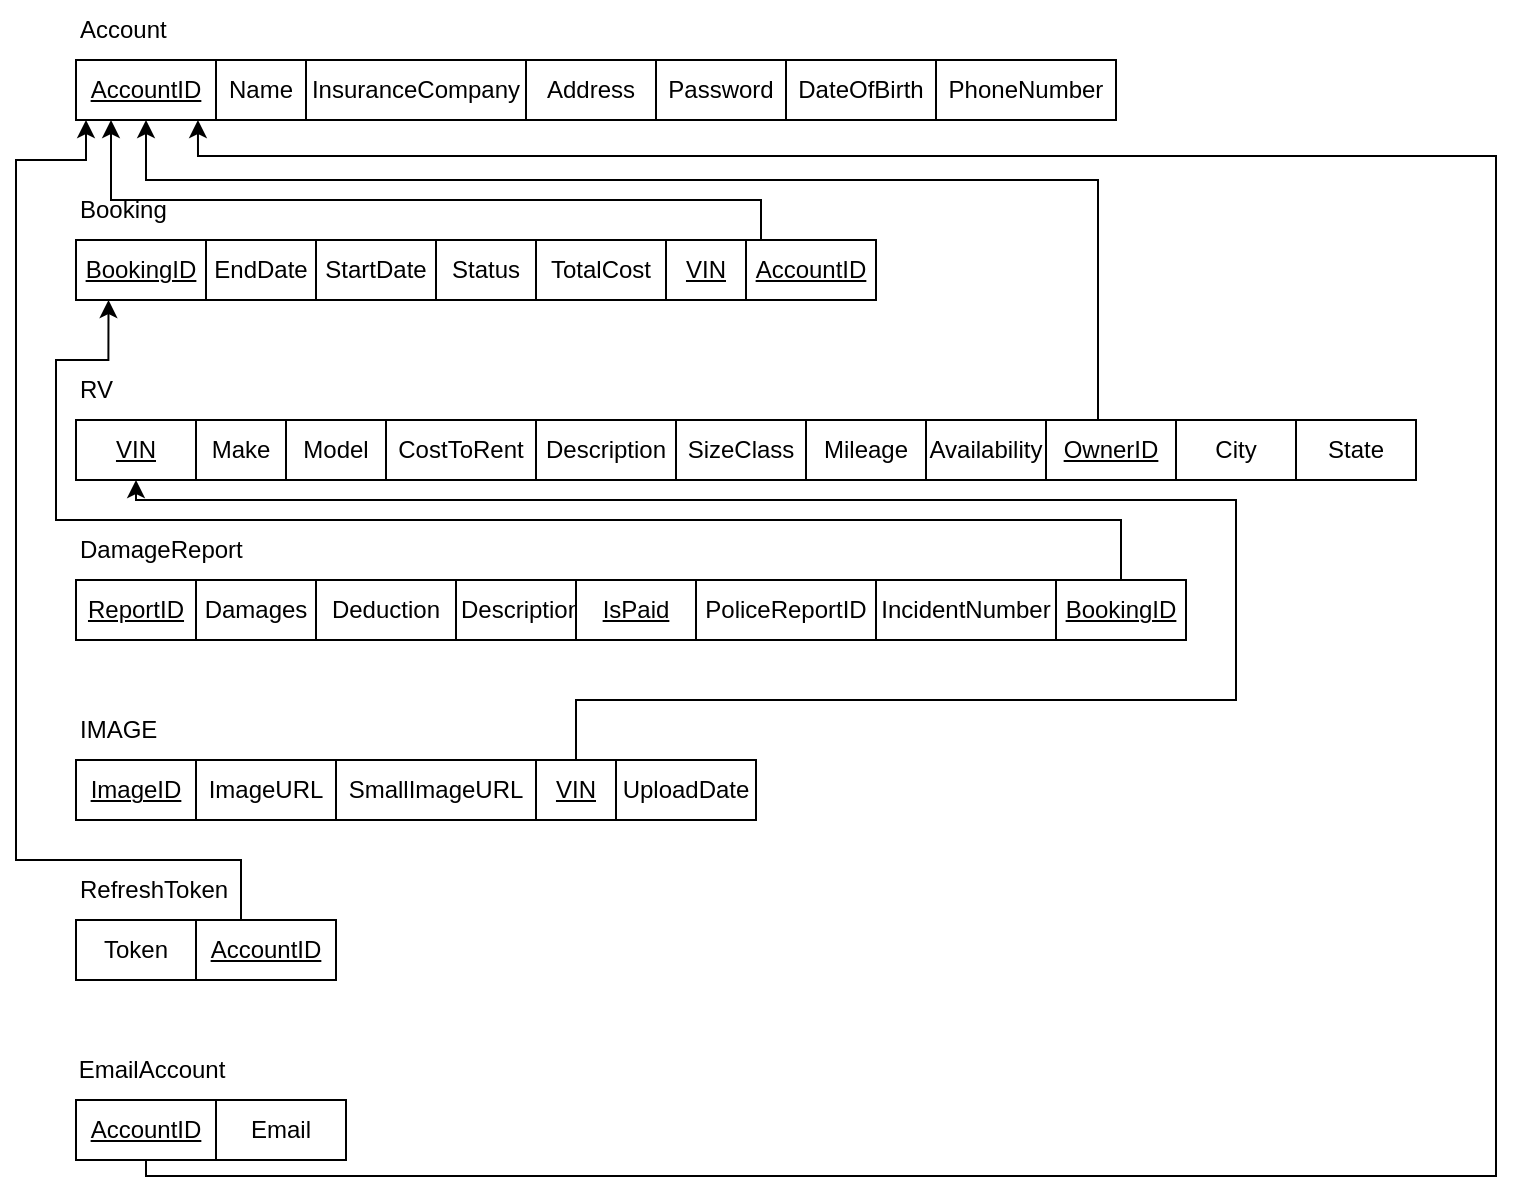 <mxfile version="27.0.9">
  <diagram id="R2lEEEUBdFMjLlhIrx00" name="Page-1">
    <mxGraphModel dx="1701" dy="898" grid="1" gridSize="10" guides="1" tooltips="1" connect="1" arrows="1" fold="1" page="1" pageScale="1" pageWidth="850" pageHeight="1100" math="0" shadow="0" extFonts="Permanent Marker^https://fonts.googleapis.com/css?family=Permanent+Marker">
      <root>
        <mxCell id="0" />
        <mxCell id="1" parent="0" />
        <mxCell id="UZMCwY883td22Gfu0i2W-1" value="&lt;u&gt;BookingID&lt;/u&gt;" style="rounded=0;whiteSpace=wrap;html=1;" vertex="1" parent="1">
          <mxGeometry x="50" y="150" width="65" height="30" as="geometry" />
        </mxCell>
        <mxCell id="UZMCwY883td22Gfu0i2W-2" value="EndDate" style="rounded=0;whiteSpace=wrap;html=1;" vertex="1" parent="1">
          <mxGeometry x="115" y="150" width="55" height="30" as="geometry" />
        </mxCell>
        <mxCell id="UZMCwY883td22Gfu0i2W-3" value="StartDate" style="rounded=0;whiteSpace=wrap;html=1;" vertex="1" parent="1">
          <mxGeometry x="170" y="150" width="60" height="30" as="geometry" />
        </mxCell>
        <mxCell id="UZMCwY883td22Gfu0i2W-4" value="Status" style="rounded=0;whiteSpace=wrap;html=1;" vertex="1" parent="1">
          <mxGeometry x="230" y="150" width="50" height="30" as="geometry" />
        </mxCell>
        <mxCell id="UZMCwY883td22Gfu0i2W-5" value="TotalCost" style="rounded=0;whiteSpace=wrap;html=1;" vertex="1" parent="1">
          <mxGeometry x="280" y="150" width="65" height="30" as="geometry" />
        </mxCell>
        <mxCell id="UZMCwY883td22Gfu0i2W-6" value="&lt;u&gt;VIN&lt;/u&gt;" style="rounded=0;whiteSpace=wrap;html=1;" vertex="1" parent="1">
          <mxGeometry x="345" y="150" width="40" height="30" as="geometry" />
        </mxCell>
        <mxCell id="UZMCwY883td22Gfu0i2W-7" value="Booking" style="text;html=1;align=left;verticalAlign=middle;resizable=0;points=[];autosize=1;strokeColor=none;fillColor=none;" vertex="1" parent="1">
          <mxGeometry x="50" y="120" width="70" height="30" as="geometry" />
        </mxCell>
        <mxCell id="UZMCwY883td22Gfu0i2W-8" style="edgeStyle=orthogonalEdgeStyle;rounded=0;orthogonalLoop=1;jettySize=auto;html=1;exitX=0.25;exitY=0;exitDx=0;exitDy=0;entryX=0.5;entryY=1;entryDx=0;entryDy=0;" edge="1" parent="1">
          <mxGeometry relative="1" as="geometry">
            <Array as="points">
              <mxPoint x="392.5" y="150" />
              <mxPoint x="392.5" y="130" />
              <mxPoint x="67.5" y="130" />
            </Array>
            <mxPoint x="383.75" y="150" as="sourcePoint" />
            <mxPoint x="67.5" y="90" as="targetPoint" />
          </mxGeometry>
        </mxCell>
        <mxCell id="UZMCwY883td22Gfu0i2W-9" value="&lt;u&gt;AccountID&lt;/u&gt;" style="rounded=0;whiteSpace=wrap;html=1;" vertex="1" parent="1">
          <mxGeometry x="385" y="150" width="65" height="30" as="geometry" />
        </mxCell>
        <mxCell id="UZMCwY883td22Gfu0i2W-10" value="&lt;u&gt;VIN&lt;/u&gt;" style="rounded=0;whiteSpace=wrap;html=1;" vertex="1" parent="1">
          <mxGeometry x="50" y="240" width="60" height="30" as="geometry" />
        </mxCell>
        <mxCell id="UZMCwY883td22Gfu0i2W-11" value="Make" style="rounded=0;whiteSpace=wrap;html=1;" vertex="1" parent="1">
          <mxGeometry x="110" y="240" width="45" height="30" as="geometry" />
        </mxCell>
        <mxCell id="UZMCwY883td22Gfu0i2W-12" value="Model" style="rounded=0;whiteSpace=wrap;html=1;" vertex="1" parent="1">
          <mxGeometry x="155" y="240" width="50" height="30" as="geometry" />
        </mxCell>
        <mxCell id="UZMCwY883td22Gfu0i2W-13" value="CostToRent" style="rounded=0;whiteSpace=wrap;html=1;" vertex="1" parent="1">
          <mxGeometry x="205" y="240" width="75" height="30" as="geometry" />
        </mxCell>
        <mxCell id="UZMCwY883td22Gfu0i2W-14" value="Description" style="rounded=0;whiteSpace=wrap;html=1;" vertex="1" parent="1">
          <mxGeometry x="280" y="240" width="70" height="30" as="geometry" />
        </mxCell>
        <mxCell id="UZMCwY883td22Gfu0i2W-15" value="SizeClass" style="rounded=0;whiteSpace=wrap;html=1;" vertex="1" parent="1">
          <mxGeometry x="350" y="240" width="65" height="30" as="geometry" />
        </mxCell>
        <mxCell id="UZMCwY883td22Gfu0i2W-16" value="RV" style="text;html=1;align=left;verticalAlign=middle;resizable=0;points=[];autosize=1;strokeColor=none;fillColor=none;" vertex="1" parent="1">
          <mxGeometry x="50" y="210" width="40" height="30" as="geometry" />
        </mxCell>
        <mxCell id="UZMCwY883td22Gfu0i2W-17" value="City" style="rounded=0;whiteSpace=wrap;html=1;" vertex="1" parent="1">
          <mxGeometry x="600" y="240" width="60" height="30" as="geometry" />
        </mxCell>
        <mxCell id="UZMCwY883td22Gfu0i2W-18" value="Mileage&lt;span style=&quot;color: rgba(0, 0, 0, 0); font-family: monospace; font-size: 0px; text-align: start; text-wrap-mode: nowrap;&quot;&gt;%3CmxGraphModel%3E%3Croot%3E%3CmxCell%20id%3D%220%22%2F%3E%3CmxCell%20id%3D%221%22%20parent%3D%220%22%2F%3E%3CmxCell%20id%3D%222%22%20value%3D%22Location%22%20style%3D%22rounded%3D0%3BwhiteSpace%3Dwrap%3Bhtml%3D1%3B%22%20vertex%3D%221%22%20parent%3D%221%22%3E%3CmxGeometry%20x%3D%22420%22%20y%3D%22450%22%20width%3D%2260%22%20height%3D%2230%22%20as%3D%22geometry%22%2F%3E%3C%2FmxCell%3E%3C%2Froot%3E%3C%2FmxGraphModel%3E&lt;/span&gt;" style="rounded=0;whiteSpace=wrap;html=1;" vertex="1" parent="1">
          <mxGeometry x="415" y="240" width="60" height="30" as="geometry" />
        </mxCell>
        <mxCell id="UZMCwY883td22Gfu0i2W-19" value="Availability" style="rounded=0;whiteSpace=wrap;html=1;" vertex="1" parent="1">
          <mxGeometry x="475" y="240" width="60" height="30" as="geometry" />
        </mxCell>
        <mxCell id="UZMCwY883td22Gfu0i2W-20" style="edgeStyle=orthogonalEdgeStyle;rounded=0;orthogonalLoop=1;jettySize=auto;html=1;entryX=0.5;entryY=1;entryDx=0;entryDy=0;" edge="1" parent="1" target="UZMCwY883td22Gfu0i2W-35">
          <mxGeometry relative="1" as="geometry">
            <Array as="points">
              <mxPoint x="561" y="240" />
              <mxPoint x="561" y="120" />
              <mxPoint x="85" y="120" />
            </Array>
            <mxPoint x="563.75" y="240" as="sourcePoint" />
            <mxPoint x="36.25" y="90" as="targetPoint" />
          </mxGeometry>
        </mxCell>
        <mxCell id="UZMCwY883td22Gfu0i2W-21" value="&lt;u&gt;OwnerID&lt;/u&gt;" style="rounded=0;whiteSpace=wrap;html=1;" vertex="1" parent="1">
          <mxGeometry x="535" y="240" width="65" height="30" as="geometry" />
        </mxCell>
        <mxCell id="UZMCwY883td22Gfu0i2W-22" value="&lt;u&gt;ImageID&lt;/u&gt;" style="rounded=0;whiteSpace=wrap;html=1;" vertex="1" parent="1">
          <mxGeometry x="50" y="410" width="60" height="30" as="geometry" />
        </mxCell>
        <mxCell id="UZMCwY883td22Gfu0i2W-23" value="IMAGE" style="text;html=1;align=left;verticalAlign=middle;resizable=0;points=[];autosize=1;strokeColor=none;fillColor=none;" vertex="1" parent="1">
          <mxGeometry x="50" y="380" width="60" height="30" as="geometry" />
        </mxCell>
        <mxCell id="UZMCwY883td22Gfu0i2W-24" value="ImageURL" style="rounded=0;whiteSpace=wrap;html=1;" vertex="1" parent="1">
          <mxGeometry x="110" y="410" width="70" height="30" as="geometry" />
        </mxCell>
        <mxCell id="UZMCwY883td22Gfu0i2W-25" value="SmallImageURL" style="rounded=0;whiteSpace=wrap;html=1;" vertex="1" parent="1">
          <mxGeometry x="180" y="410" width="100" height="30" as="geometry" />
        </mxCell>
        <mxCell id="UZMCwY883td22Gfu0i2W-26" value="UploadDate" style="rounded=0;whiteSpace=wrap;html=1;" vertex="1" parent="1">
          <mxGeometry x="320" y="410" width="70" height="30" as="geometry" />
        </mxCell>
        <mxCell id="UZMCwY883td22Gfu0i2W-27" style="edgeStyle=orthogonalEdgeStyle;rounded=0;orthogonalLoop=1;jettySize=auto;html=1;exitX=0.5;exitY=0;exitDx=0;exitDy=0;entryX=0.5;entryY=1;entryDx=0;entryDy=0;" edge="1" parent="1" source="UZMCwY883td22Gfu0i2W-28" target="UZMCwY883td22Gfu0i2W-10">
          <mxGeometry relative="1" as="geometry">
            <Array as="points">
              <mxPoint x="300" y="380" />
              <mxPoint x="630" y="380" />
              <mxPoint x="630" y="280" />
              <mxPoint x="80" y="280" />
            </Array>
          </mxGeometry>
        </mxCell>
        <mxCell id="UZMCwY883td22Gfu0i2W-28" value="&lt;u&gt;VIN&lt;/u&gt;" style="rounded=0;whiteSpace=wrap;html=1;" vertex="1" parent="1">
          <mxGeometry x="280" y="410" width="40" height="30" as="geometry" />
        </mxCell>
        <mxCell id="UZMCwY883td22Gfu0i2W-29" value="Token" style="rounded=0;whiteSpace=wrap;html=1;" vertex="1" parent="1">
          <mxGeometry x="50" y="490" width="60" height="30" as="geometry" />
        </mxCell>
        <mxCell id="UZMCwY883td22Gfu0i2W-30" value="RefreshToken" style="text;html=1;align=left;verticalAlign=middle;resizable=0;points=[];autosize=1;strokeColor=none;fillColor=none;" vertex="1" parent="1">
          <mxGeometry x="50" y="460" width="100" height="30" as="geometry" />
        </mxCell>
        <mxCell id="UZMCwY883td22Gfu0i2W-31" style="edgeStyle=orthogonalEdgeStyle;rounded=0;orthogonalLoop=1;jettySize=auto;html=1;exitX=0.5;exitY=0;exitDx=0;exitDy=0;entryX=0.25;entryY=1;entryDx=0;entryDy=0;" edge="1" parent="1">
          <mxGeometry relative="1" as="geometry">
            <Array as="points">
              <mxPoint x="133" y="460" />
              <mxPoint x="20" y="460" />
              <mxPoint x="20" y="110" />
              <mxPoint x="55" y="110" />
            </Array>
            <mxPoint x="132.5" y="490" as="sourcePoint" />
            <mxPoint x="55.0" y="90" as="targetPoint" />
          </mxGeometry>
        </mxCell>
        <mxCell id="UZMCwY883td22Gfu0i2W-32" value="&lt;u&gt;AccountID&lt;/u&gt;" style="rounded=0;whiteSpace=wrap;html=1;" vertex="1" parent="1">
          <mxGeometry x="110" y="490" width="70" height="30" as="geometry" />
        </mxCell>
        <mxCell id="UZMCwY883td22Gfu0i2W-33" value="Email" style="rounded=0;whiteSpace=wrap;html=1;" vertex="1" parent="1">
          <mxGeometry x="120" y="580" width="65" height="30" as="geometry" />
        </mxCell>
        <mxCell id="UZMCwY883td22Gfu0i2W-34" value="EmailAccount" style="text;html=1;align=center;verticalAlign=middle;whiteSpace=wrap;rounded=0;" vertex="1" parent="1">
          <mxGeometry x="57.5" y="550" width="60" height="30" as="geometry" />
        </mxCell>
        <mxCell id="UZMCwY883td22Gfu0i2W-35" value="&lt;u&gt;AccountID&lt;/u&gt;" style="rounded=0;whiteSpace=wrap;html=1;" vertex="1" parent="1">
          <mxGeometry x="50" y="60" width="70" height="30" as="geometry" />
        </mxCell>
        <mxCell id="UZMCwY883td22Gfu0i2W-36" value="Name" style="rounded=0;whiteSpace=wrap;html=1;" vertex="1" parent="1">
          <mxGeometry x="120" y="60" width="45" height="30" as="geometry" />
        </mxCell>
        <mxCell id="UZMCwY883td22Gfu0i2W-37" value="InsuranceCompany" style="rounded=0;whiteSpace=wrap;html=1;" vertex="1" parent="1">
          <mxGeometry x="165" y="60" width="110" height="30" as="geometry" />
        </mxCell>
        <mxCell id="UZMCwY883td22Gfu0i2W-38" value="Address" style="rounded=0;whiteSpace=wrap;html=1;" vertex="1" parent="1">
          <mxGeometry x="275" y="60" width="65" height="30" as="geometry" />
        </mxCell>
        <mxCell id="UZMCwY883td22Gfu0i2W-39" value="DateOfBirth" style="rounded=0;whiteSpace=wrap;html=1;" vertex="1" parent="1">
          <mxGeometry x="405" y="60" width="75" height="30" as="geometry" />
        </mxCell>
        <mxCell id="UZMCwY883td22Gfu0i2W-40" value="Account" style="text;html=1;align=left;verticalAlign=middle;resizable=0;points=[];autosize=1;strokeColor=none;fillColor=none;" vertex="1" parent="1">
          <mxGeometry x="50" y="30" width="70" height="30" as="geometry" />
        </mxCell>
        <mxCell id="UZMCwY883td22Gfu0i2W-41" value="PhoneNumber" style="rounded=0;whiteSpace=wrap;html=1;" vertex="1" parent="1">
          <mxGeometry x="480" y="60" width="90" height="30" as="geometry" />
        </mxCell>
        <mxCell id="UZMCwY883td22Gfu0i2W-42" value="Password" style="rounded=0;whiteSpace=wrap;html=1;" vertex="1" parent="1">
          <mxGeometry x="340" y="60" width="65" height="30" as="geometry" />
        </mxCell>
        <mxCell id="UZMCwY883td22Gfu0i2W-43" value="" style="group" connectable="0" vertex="1" parent="1">
          <mxGeometry x="50" y="290" width="500" height="60" as="geometry" />
        </mxCell>
        <mxCell id="UZMCwY883td22Gfu0i2W-44" value="DamageReport" style="text;html=1;align=left;verticalAlign=middle;resizable=0;points=[];autosize=1;strokeColor=none;fillColor=none;" vertex="1" parent="UZMCwY883td22Gfu0i2W-43">
          <mxGeometry width="100" height="30" as="geometry" />
        </mxCell>
        <mxCell id="UZMCwY883td22Gfu0i2W-45" value="&lt;u&gt;ReportID&lt;/u&gt;" style="rounded=0;whiteSpace=wrap;html=1;" vertex="1" parent="UZMCwY883td22Gfu0i2W-43">
          <mxGeometry y="30" width="60" height="30" as="geometry" />
        </mxCell>
        <mxCell id="UZMCwY883td22Gfu0i2W-46" value="Damages" style="rounded=0;whiteSpace=wrap;html=1;" vertex="1" parent="UZMCwY883td22Gfu0i2W-43">
          <mxGeometry x="60" y="30" width="60" height="30" as="geometry" />
        </mxCell>
        <mxCell id="UZMCwY883td22Gfu0i2W-47" value="Deduction" style="rounded=0;whiteSpace=wrap;html=1;" vertex="1" parent="UZMCwY883td22Gfu0i2W-43">
          <mxGeometry x="120" y="30" width="70" height="30" as="geometry" />
        </mxCell>
        <mxCell id="UZMCwY883td22Gfu0i2W-48" value="Description" style="rounded=0;whiteSpace=wrap;html=1;" vertex="1" parent="UZMCwY883td22Gfu0i2W-43">
          <mxGeometry x="190" y="30" width="65" height="30" as="geometry" />
        </mxCell>
        <mxCell id="UZMCwY883td22Gfu0i2W-49" value="PoliceReportID" style="rounded=0;whiteSpace=wrap;html=1;" vertex="1" parent="UZMCwY883td22Gfu0i2W-43">
          <mxGeometry x="310" y="30" width="90" height="30" as="geometry" />
        </mxCell>
        <mxCell id="UZMCwY883td22Gfu0i2W-50" value="IncidentNumber" style="rounded=0;whiteSpace=wrap;html=1;" vertex="1" parent="UZMCwY883td22Gfu0i2W-43">
          <mxGeometry x="400" y="30" width="90" height="30" as="geometry" />
        </mxCell>
        <mxCell id="UZMCwY883td22Gfu0i2W-51" value="&lt;u&gt;BookingID&lt;/u&gt;" style="rounded=0;whiteSpace=wrap;html=1;" vertex="1" parent="UZMCwY883td22Gfu0i2W-43">
          <mxGeometry x="490" y="30" width="65" height="30" as="geometry" />
        </mxCell>
        <mxCell id="UZMCwY883td22Gfu0i2W-56" value="&lt;u&gt;IsPaid&lt;/u&gt;" style="rounded=0;whiteSpace=wrap;html=1;" vertex="1" parent="UZMCwY883td22Gfu0i2W-43">
          <mxGeometry x="250" y="30" width="60" height="30" as="geometry" />
        </mxCell>
        <mxCell id="UZMCwY883td22Gfu0i2W-52" style="edgeStyle=orthogonalEdgeStyle;rounded=0;orthogonalLoop=1;jettySize=auto;html=1;exitX=0.5;exitY=1;exitDx=0;exitDy=0;entryX=0.871;entryY=1.067;entryDx=0;entryDy=0;entryPerimeter=0;" edge="1" parent="1">
          <mxGeometry relative="1" as="geometry">
            <Array as="points">
              <mxPoint x="85" y="618" />
              <mxPoint x="760" y="618" />
              <mxPoint x="760" y="108" />
              <mxPoint x="111" y="108" />
            </Array>
            <mxPoint x="110.97" y="90" as="targetPoint" />
            <mxPoint x="85.0" y="607.99" as="sourcePoint" />
          </mxGeometry>
        </mxCell>
        <mxCell id="UZMCwY883td22Gfu0i2W-53" value="&lt;u&gt;AccountID&lt;/u&gt;" style="rounded=0;whiteSpace=wrap;html=1;" vertex="1" parent="1">
          <mxGeometry x="50" y="580" width="70" height="30" as="geometry" />
        </mxCell>
        <mxCell id="UZMCwY883td22Gfu0i2W-54" style="edgeStyle=orthogonalEdgeStyle;rounded=0;orthogonalLoop=1;jettySize=auto;html=1;exitX=0.5;exitY=0;exitDx=0;exitDy=0;entryX=0.25;entryY=1;entryDx=0;entryDy=0;" edge="1" parent="1" source="UZMCwY883td22Gfu0i2W-51" target="UZMCwY883td22Gfu0i2W-1">
          <mxGeometry relative="1" as="geometry">
            <Array as="points">
              <mxPoint x="573" y="290" />
              <mxPoint x="40" y="290" />
              <mxPoint x="40" y="210" />
              <mxPoint x="66" y="210" />
            </Array>
          </mxGeometry>
        </mxCell>
        <mxCell id="UZMCwY883td22Gfu0i2W-55" value="State" style="rounded=0;whiteSpace=wrap;html=1;" vertex="1" parent="1">
          <mxGeometry x="660" y="240" width="60" height="30" as="geometry" />
        </mxCell>
      </root>
    </mxGraphModel>
  </diagram>
</mxfile>
